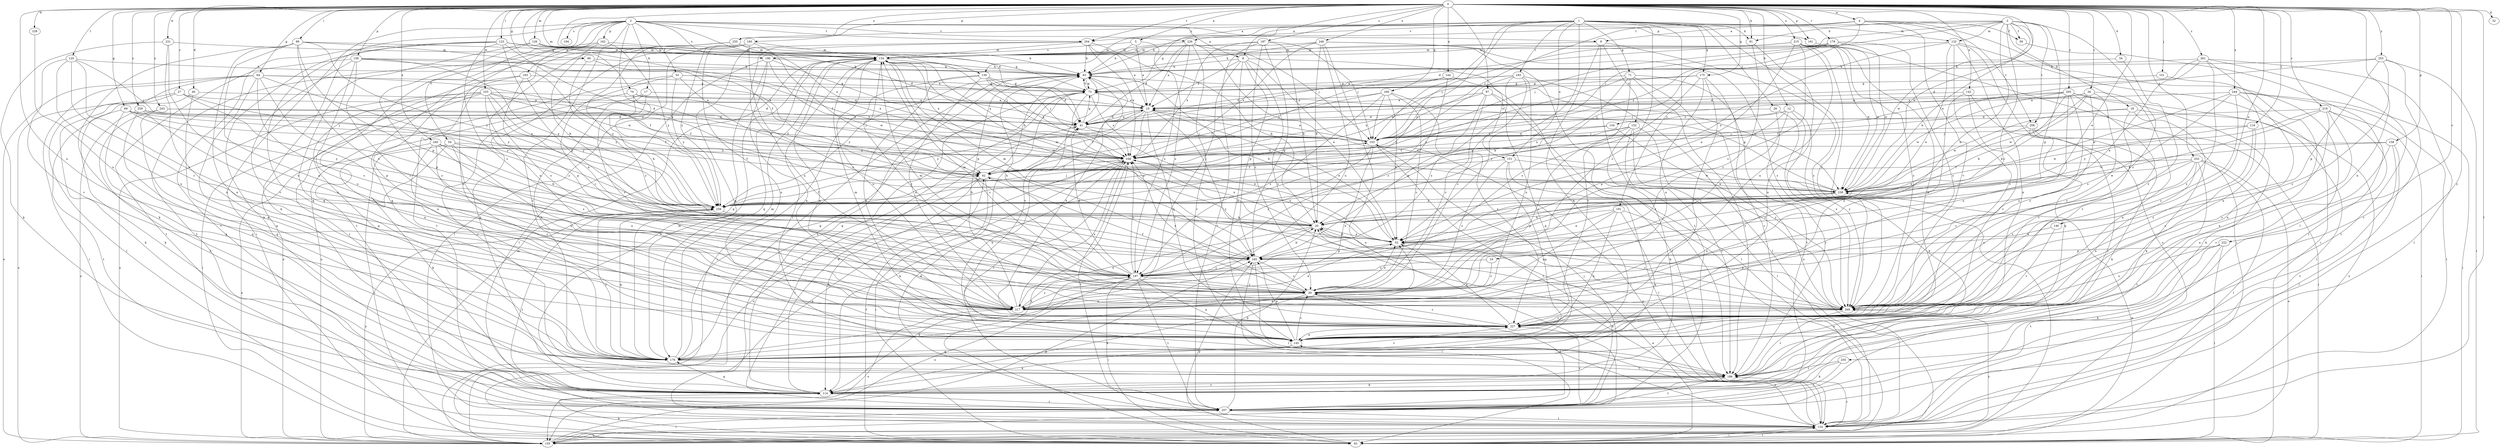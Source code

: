 strict digraph  {
0;
1;
2;
3;
4;
5;
8;
9;
10;
12;
17;
18;
19;
20;
26;
27;
28;
30;
32;
34;
40;
41;
52;
54;
55;
59;
62;
64;
66;
69;
70;
71;
73;
81;
83;
89;
93;
97;
101;
103;
114;
116;
120;
123;
124;
126;
130;
132;
134;
140;
142;
144;
145;
151;
152;
154;
155;
156;
158;
160;
161;
162;
163;
165;
169;
175;
176;
178;
183;
186;
187;
191;
194;
196;
197;
204;
206;
207;
215;
217;
218;
222;
226;
227;
228;
231;
233;
238;
240;
243;
244;
246;
248;
250;
252;
253;
255;
258;
259;
261;
265;
269;
0 -> 4  [label=a];
0 -> 5  [label=a];
0 -> 8  [label=a];
0 -> 12  [label=b];
0 -> 26  [label=c];
0 -> 27  [label=c];
0 -> 32  [label=d];
0 -> 34  [label=d];
0 -> 40  [label=d];
0 -> 41  [label=d];
0 -> 52  [label=e];
0 -> 64  [label=g];
0 -> 66  [label=g];
0 -> 69  [label=g];
0 -> 70  [label=g];
0 -> 81  [label=h];
0 -> 89  [label=i];
0 -> 97  [label=j];
0 -> 101  [label=j];
0 -> 116  [label=l];
0 -> 120  [label=l];
0 -> 123  [label=l];
0 -> 124  [label=l];
0 -> 126  [label=m];
0 -> 130  [label=m];
0 -> 140  [label=n];
0 -> 142  [label=n];
0 -> 144  [label=n];
0 -> 145  [label=n];
0 -> 156  [label=p];
0 -> 158  [label=p];
0 -> 160  [label=p];
0 -> 161  [label=p];
0 -> 169  [label=q];
0 -> 175  [label=q];
0 -> 178  [label=r];
0 -> 187  [label=s];
0 -> 204  [label=t];
0 -> 215  [label=u];
0 -> 217  [label=u];
0 -> 218  [label=v];
0 -> 222  [label=v];
0 -> 228  [label=w];
0 -> 231  [label=w];
0 -> 233  [label=w];
0 -> 238  [label=w];
0 -> 240  [label=x];
0 -> 243  [label=x];
0 -> 244  [label=x];
0 -> 246  [label=x];
0 -> 250  [label=y];
0 -> 252  [label=y];
0 -> 253  [label=y];
0 -> 255  [label=y];
0 -> 259  [label=z];
0 -> 261  [label=z];
0 -> 265  [label=z];
1 -> 28  [label=c];
1 -> 30  [label=c];
1 -> 52  [label=e];
1 -> 71  [label=g];
1 -> 73  [label=g];
1 -> 81  [label=h];
1 -> 103  [label=j];
1 -> 130  [label=m];
1 -> 132  [label=m];
1 -> 151  [label=o];
1 -> 175  [label=q];
1 -> 183  [label=r];
1 -> 191  [label=s];
1 -> 226  [label=v];
1 -> 255  [label=y];
1 -> 258  [label=y];
1 -> 269  [label=z];
2 -> 8  [label=a];
2 -> 9  [label=a];
2 -> 17  [label=b];
2 -> 54  [label=f];
2 -> 55  [label=f];
2 -> 93  [label=i];
2 -> 114  [label=k];
2 -> 145  [label=n];
2 -> 161  [label=p];
2 -> 162  [label=p];
2 -> 163  [label=p];
2 -> 186  [label=r];
2 -> 194  [label=s];
2 -> 196  [label=s];
2 -> 204  [label=t];
2 -> 226  [label=v];
2 -> 248  [label=x];
2 -> 258  [label=y];
3 -> 18  [label=b];
3 -> 19  [label=b];
3 -> 20  [label=b];
3 -> 30  [label=c];
3 -> 41  [label=d];
3 -> 59  [label=f];
3 -> 81  [label=h];
3 -> 103  [label=j];
3 -> 132  [label=m];
3 -> 165  [label=p];
3 -> 204  [label=t];
3 -> 206  [label=t];
3 -> 238  [label=w];
3 -> 269  [label=z];
4 -> 9  [label=a];
4 -> 59  [label=f];
4 -> 83  [label=h];
4 -> 103  [label=j];
4 -> 124  [label=l];
4 -> 206  [label=t];
4 -> 227  [label=v];
4 -> 258  [label=y];
5 -> 10  [label=a];
5 -> 83  [label=h];
5 -> 196  [label=s];
5 -> 197  [label=s];
8 -> 10  [label=a];
8 -> 83  [label=h];
8 -> 103  [label=j];
8 -> 145  [label=n];
8 -> 151  [label=o];
8 -> 165  [label=p];
8 -> 176  [label=q];
8 -> 269  [label=z];
9 -> 134  [label=m];
9 -> 152  [label=o];
9 -> 176  [label=q];
9 -> 207  [label=t];
9 -> 269  [label=z];
10 -> 41  [label=d];
10 -> 52  [label=e];
10 -> 62  [label=f];
10 -> 227  [label=v];
10 -> 248  [label=x];
10 -> 258  [label=y];
10 -> 269  [label=z];
12 -> 30  [label=c];
12 -> 114  [label=k];
12 -> 154  [label=o];
12 -> 165  [label=p];
12 -> 258  [label=y];
12 -> 269  [label=z];
17 -> 10  [label=a];
17 -> 20  [label=b];
17 -> 145  [label=n];
17 -> 186  [label=r];
18 -> 41  [label=d];
18 -> 114  [label=k];
18 -> 155  [label=o];
18 -> 227  [label=v];
18 -> 238  [label=w];
19 -> 30  [label=c];
19 -> 197  [label=s];
20 -> 52  [label=e];
20 -> 134  [label=m];
20 -> 197  [label=s];
20 -> 217  [label=u];
20 -> 248  [label=x];
20 -> 269  [label=z];
26 -> 10  [label=a];
26 -> 20  [label=b];
26 -> 62  [label=f];
26 -> 145  [label=n];
26 -> 217  [label=u];
26 -> 238  [label=w];
26 -> 269  [label=z];
27 -> 10  [label=a];
27 -> 114  [label=k];
27 -> 155  [label=o];
27 -> 165  [label=p];
27 -> 258  [label=y];
28 -> 41  [label=d];
28 -> 186  [label=r];
28 -> 269  [label=z];
30 -> 52  [label=e];
30 -> 62  [label=f];
30 -> 114  [label=k];
30 -> 134  [label=m];
30 -> 207  [label=t];
30 -> 217  [label=u];
30 -> 248  [label=x];
30 -> 269  [label=z];
34 -> 83  [label=h];
34 -> 269  [label=z];
40 -> 10  [label=a];
40 -> 114  [label=k];
40 -> 176  [label=q];
41 -> 10  [label=a];
41 -> 52  [label=e];
41 -> 73  [label=g];
41 -> 103  [label=j];
52 -> 20  [label=b];
52 -> 83  [label=h];
52 -> 134  [label=m];
52 -> 165  [label=p];
52 -> 248  [label=x];
54 -> 93  [label=i];
54 -> 114  [label=k];
54 -> 217  [label=u];
54 -> 227  [label=v];
54 -> 248  [label=x];
54 -> 258  [label=y];
55 -> 30  [label=c];
55 -> 73  [label=g];
55 -> 155  [label=o];
55 -> 238  [label=w];
55 -> 248  [label=x];
55 -> 258  [label=y];
59 -> 124  [label=l];
62 -> 83  [label=h];
62 -> 93  [label=i];
62 -> 103  [label=j];
62 -> 114  [label=k];
62 -> 207  [label=t];
62 -> 238  [label=w];
64 -> 62  [label=f];
64 -> 73  [label=g];
64 -> 93  [label=i];
64 -> 124  [label=l];
64 -> 155  [label=o];
64 -> 165  [label=p];
64 -> 176  [label=q];
64 -> 197  [label=s];
64 -> 258  [label=y];
66 -> 83  [label=h];
66 -> 207  [label=t];
66 -> 248  [label=x];
66 -> 258  [label=y];
69 -> 41  [label=d];
69 -> 62  [label=f];
69 -> 103  [label=j];
69 -> 176  [label=q];
69 -> 207  [label=t];
69 -> 258  [label=y];
70 -> 10  [label=a];
70 -> 30  [label=c];
70 -> 41  [label=d];
70 -> 62  [label=f];
70 -> 145  [label=n];
71 -> 20  [label=b];
71 -> 73  [label=g];
71 -> 155  [label=o];
71 -> 186  [label=r];
71 -> 207  [label=t];
71 -> 227  [label=v];
71 -> 258  [label=y];
73 -> 10  [label=a];
73 -> 30  [label=c];
73 -> 83  [label=h];
73 -> 124  [label=l];
73 -> 165  [label=p];
73 -> 176  [label=q];
73 -> 248  [label=x];
81 -> 30  [label=c];
81 -> 145  [label=n];
83 -> 73  [label=g];
83 -> 93  [label=i];
83 -> 227  [label=v];
83 -> 238  [label=w];
83 -> 258  [label=y];
89 -> 114  [label=k];
89 -> 134  [label=m];
89 -> 145  [label=n];
89 -> 165  [label=p];
89 -> 197  [label=s];
89 -> 217  [label=u];
89 -> 248  [label=x];
89 -> 258  [label=y];
93 -> 52  [label=e];
93 -> 62  [label=f];
93 -> 114  [label=k];
93 -> 124  [label=l];
93 -> 165  [label=p];
93 -> 238  [label=w];
93 -> 248  [label=x];
97 -> 10  [label=a];
97 -> 30  [label=c];
97 -> 124  [label=l];
97 -> 165  [label=p];
97 -> 176  [label=q];
97 -> 248  [label=x];
101 -> 73  [label=g];
101 -> 186  [label=r];
103 -> 10  [label=a];
103 -> 124  [label=l];
103 -> 197  [label=s];
103 -> 207  [label=t];
103 -> 217  [label=u];
103 -> 248  [label=x];
114 -> 41  [label=d];
114 -> 83  [label=h];
114 -> 134  [label=m];
114 -> 176  [label=q];
114 -> 186  [label=r];
114 -> 207  [label=t];
116 -> 103  [label=j];
116 -> 227  [label=v];
116 -> 238  [label=w];
116 -> 269  [label=z];
120 -> 30  [label=c];
120 -> 83  [label=h];
120 -> 103  [label=j];
120 -> 197  [label=s];
120 -> 217  [label=u];
120 -> 227  [label=v];
123 -> 41  [label=d];
123 -> 114  [label=k];
123 -> 134  [label=m];
123 -> 165  [label=p];
123 -> 176  [label=q];
123 -> 197  [label=s];
123 -> 207  [label=t];
123 -> 238  [label=w];
124 -> 20  [label=b];
124 -> 41  [label=d];
124 -> 93  [label=i];
124 -> 145  [label=n];
124 -> 155  [label=o];
124 -> 186  [label=r];
126 -> 62  [label=f];
126 -> 73  [label=g];
126 -> 134  [label=m];
126 -> 176  [label=q];
126 -> 269  [label=z];
130 -> 41  [label=d];
130 -> 73  [label=g];
130 -> 93  [label=i];
130 -> 103  [label=j];
130 -> 217  [label=u];
130 -> 227  [label=v];
130 -> 248  [label=x];
132 -> 52  [label=e];
132 -> 93  [label=i];
132 -> 134  [label=m];
132 -> 145  [label=n];
132 -> 155  [label=o];
132 -> 227  [label=v];
132 -> 258  [label=y];
134 -> 83  [label=h];
134 -> 103  [label=j];
134 -> 145  [label=n];
134 -> 165  [label=p];
134 -> 176  [label=q];
134 -> 186  [label=r];
134 -> 217  [label=u];
134 -> 248  [label=x];
134 -> 269  [label=z];
140 -> 52  [label=e];
140 -> 227  [label=v];
142 -> 10  [label=a];
142 -> 176  [label=q];
142 -> 217  [label=u];
142 -> 227  [label=v];
144 -> 73  [label=g];
144 -> 124  [label=l];
144 -> 197  [label=s];
144 -> 248  [label=x];
145 -> 30  [label=c];
145 -> 114  [label=k];
145 -> 165  [label=p];
145 -> 176  [label=q];
151 -> 30  [label=c];
151 -> 62  [label=f];
151 -> 124  [label=l];
151 -> 176  [label=q];
151 -> 238  [label=w];
152 -> 30  [label=c];
152 -> 103  [label=j];
152 -> 114  [label=k];
152 -> 124  [label=l];
152 -> 186  [label=r];
152 -> 248  [label=x];
152 -> 269  [label=z];
154 -> 62  [label=f];
154 -> 103  [label=j];
154 -> 269  [label=z];
155 -> 134  [label=m];
155 -> 165  [label=p];
155 -> 207  [label=t];
155 -> 248  [label=x];
155 -> 258  [label=y];
155 -> 269  [label=z];
156 -> 10  [label=a];
156 -> 30  [label=c];
156 -> 83  [label=h];
156 -> 207  [label=t];
156 -> 217  [label=u];
156 -> 227  [label=v];
156 -> 238  [label=w];
156 -> 258  [label=y];
158 -> 124  [label=l];
158 -> 145  [label=n];
158 -> 207  [label=t];
158 -> 238  [label=w];
158 -> 248  [label=x];
160 -> 30  [label=c];
160 -> 62  [label=f];
160 -> 114  [label=k];
160 -> 124  [label=l];
160 -> 134  [label=m];
160 -> 145  [label=n];
160 -> 258  [label=y];
161 -> 238  [label=w];
162 -> 20  [label=b];
162 -> 134  [label=m];
162 -> 176  [label=q];
162 -> 207  [label=t];
162 -> 258  [label=y];
163 -> 73  [label=g];
163 -> 145  [label=n];
163 -> 155  [label=o];
163 -> 197  [label=s];
163 -> 258  [label=y];
165 -> 20  [label=b];
165 -> 30  [label=c];
165 -> 93  [label=i];
165 -> 124  [label=l];
165 -> 134  [label=m];
165 -> 197  [label=s];
169 -> 10  [label=a];
169 -> 30  [label=c];
169 -> 52  [label=e];
169 -> 62  [label=f];
169 -> 103  [label=j];
169 -> 197  [label=s];
169 -> 227  [label=v];
175 -> 73  [label=g];
175 -> 186  [label=r];
175 -> 197  [label=s];
175 -> 217  [label=u];
175 -> 227  [label=v];
175 -> 248  [label=x];
176 -> 52  [label=e];
176 -> 73  [label=g];
176 -> 134  [label=m];
176 -> 186  [label=r];
176 -> 227  [label=v];
176 -> 258  [label=y];
178 -> 103  [label=j];
178 -> 134  [label=m];
178 -> 238  [label=w];
178 -> 248  [label=x];
178 -> 269  [label=z];
183 -> 30  [label=c];
183 -> 41  [label=d];
183 -> 73  [label=g];
183 -> 124  [label=l];
183 -> 197  [label=s];
183 -> 217  [label=u];
183 -> 258  [label=y];
186 -> 114  [label=k];
186 -> 207  [label=t];
187 -> 20  [label=b];
187 -> 30  [label=c];
187 -> 103  [label=j];
187 -> 134  [label=m];
187 -> 165  [label=p];
187 -> 207  [label=t];
187 -> 248  [label=x];
191 -> 20  [label=b];
191 -> 52  [label=e];
191 -> 145  [label=n];
191 -> 155  [label=o];
191 -> 176  [label=q];
191 -> 217  [label=u];
196 -> 83  [label=h];
196 -> 124  [label=l];
196 -> 145  [label=n];
196 -> 176  [label=q];
196 -> 238  [label=w];
196 -> 248  [label=x];
197 -> 30  [label=c];
197 -> 41  [label=d];
197 -> 83  [label=h];
197 -> 93  [label=i];
197 -> 114  [label=k];
197 -> 134  [label=m];
197 -> 145  [label=n];
197 -> 155  [label=o];
197 -> 207  [label=t];
197 -> 248  [label=x];
204 -> 10  [label=a];
204 -> 20  [label=b];
204 -> 83  [label=h];
204 -> 134  [label=m];
204 -> 176  [label=q];
204 -> 217  [label=u];
204 -> 248  [label=x];
206 -> 52  [label=e];
206 -> 93  [label=i];
206 -> 103  [label=j];
206 -> 114  [label=k];
206 -> 186  [label=r];
207 -> 20  [label=b];
207 -> 83  [label=h];
207 -> 103  [label=j];
207 -> 124  [label=l];
207 -> 227  [label=v];
215 -> 52  [label=e];
215 -> 93  [label=i];
215 -> 103  [label=j];
215 -> 134  [label=m];
215 -> 145  [label=n];
215 -> 155  [label=o];
215 -> 197  [label=s];
215 -> 217  [label=u];
215 -> 238  [label=w];
215 -> 269  [label=z];
217 -> 52  [label=e];
217 -> 83  [label=h];
217 -> 155  [label=o];
217 -> 197  [label=s];
217 -> 248  [label=x];
218 -> 20  [label=b];
218 -> 41  [label=d];
218 -> 93  [label=i];
218 -> 145  [label=n];
218 -> 186  [label=r];
218 -> 227  [label=v];
218 -> 258  [label=y];
222 -> 93  [label=i];
222 -> 114  [label=k];
222 -> 165  [label=p];
222 -> 207  [label=t];
222 -> 269  [label=z];
226 -> 10  [label=a];
226 -> 41  [label=d];
226 -> 52  [label=e];
226 -> 103  [label=j];
226 -> 134  [label=m];
226 -> 186  [label=r];
226 -> 197  [label=s];
227 -> 30  [label=c];
227 -> 52  [label=e];
227 -> 83  [label=h];
227 -> 134  [label=m];
227 -> 145  [label=n];
228 -> 217  [label=u];
231 -> 114  [label=k];
231 -> 134  [label=m];
231 -> 145  [label=n];
231 -> 217  [label=u];
233 -> 10  [label=a];
233 -> 41  [label=d];
233 -> 52  [label=e];
233 -> 62  [label=f];
233 -> 93  [label=i];
233 -> 155  [label=o];
233 -> 165  [label=p];
233 -> 176  [label=q];
233 -> 186  [label=r];
233 -> 258  [label=y];
238 -> 10  [label=a];
238 -> 73  [label=g];
238 -> 165  [label=p];
238 -> 217  [label=u];
238 -> 258  [label=y];
240 -> 20  [label=b];
240 -> 62  [label=f];
240 -> 155  [label=o];
240 -> 197  [label=s];
240 -> 217  [label=u];
240 -> 227  [label=v];
240 -> 248  [label=x];
243 -> 41  [label=d];
243 -> 103  [label=j];
243 -> 114  [label=k];
243 -> 176  [label=q];
244 -> 10  [label=a];
244 -> 93  [label=i];
244 -> 124  [label=l];
244 -> 145  [label=n];
244 -> 197  [label=s];
244 -> 238  [label=w];
244 -> 269  [label=z];
246 -> 20  [label=b];
246 -> 83  [label=h];
246 -> 134  [label=m];
246 -> 155  [label=o];
246 -> 186  [label=r];
246 -> 217  [label=u];
246 -> 248  [label=x];
246 -> 269  [label=z];
248 -> 62  [label=f];
248 -> 114  [label=k];
248 -> 155  [label=o];
248 -> 186  [label=r];
248 -> 207  [label=t];
250 -> 114  [label=k];
250 -> 186  [label=r];
250 -> 207  [label=t];
252 -> 30  [label=c];
252 -> 62  [label=f];
252 -> 124  [label=l];
252 -> 145  [label=n];
252 -> 155  [label=o];
252 -> 207  [label=t];
252 -> 238  [label=w];
252 -> 269  [label=z];
253 -> 83  [label=h];
253 -> 93  [label=i];
253 -> 165  [label=p];
253 -> 186  [label=r];
253 -> 248  [label=x];
253 -> 269  [label=z];
255 -> 83  [label=h];
255 -> 134  [label=m];
255 -> 207  [label=t];
255 -> 217  [label=u];
255 -> 269  [label=z];
258 -> 20  [label=b];
258 -> 62  [label=f];
258 -> 103  [label=j];
258 -> 176  [label=q];
258 -> 207  [label=t];
259 -> 41  [label=d];
259 -> 155  [label=o];
259 -> 176  [label=q];
259 -> 197  [label=s];
259 -> 248  [label=x];
261 -> 41  [label=d];
261 -> 52  [label=e];
261 -> 83  [label=h];
261 -> 124  [label=l];
261 -> 145  [label=n];
261 -> 207  [label=t];
261 -> 269  [label=z];
265 -> 10  [label=a];
265 -> 20  [label=b];
265 -> 103  [label=j];
265 -> 114  [label=k];
265 -> 124  [label=l];
265 -> 217  [label=u];
265 -> 227  [label=v];
265 -> 238  [label=w];
265 -> 269  [label=z];
269 -> 20  [label=b];
269 -> 186  [label=r];
269 -> 227  [label=v];
}
